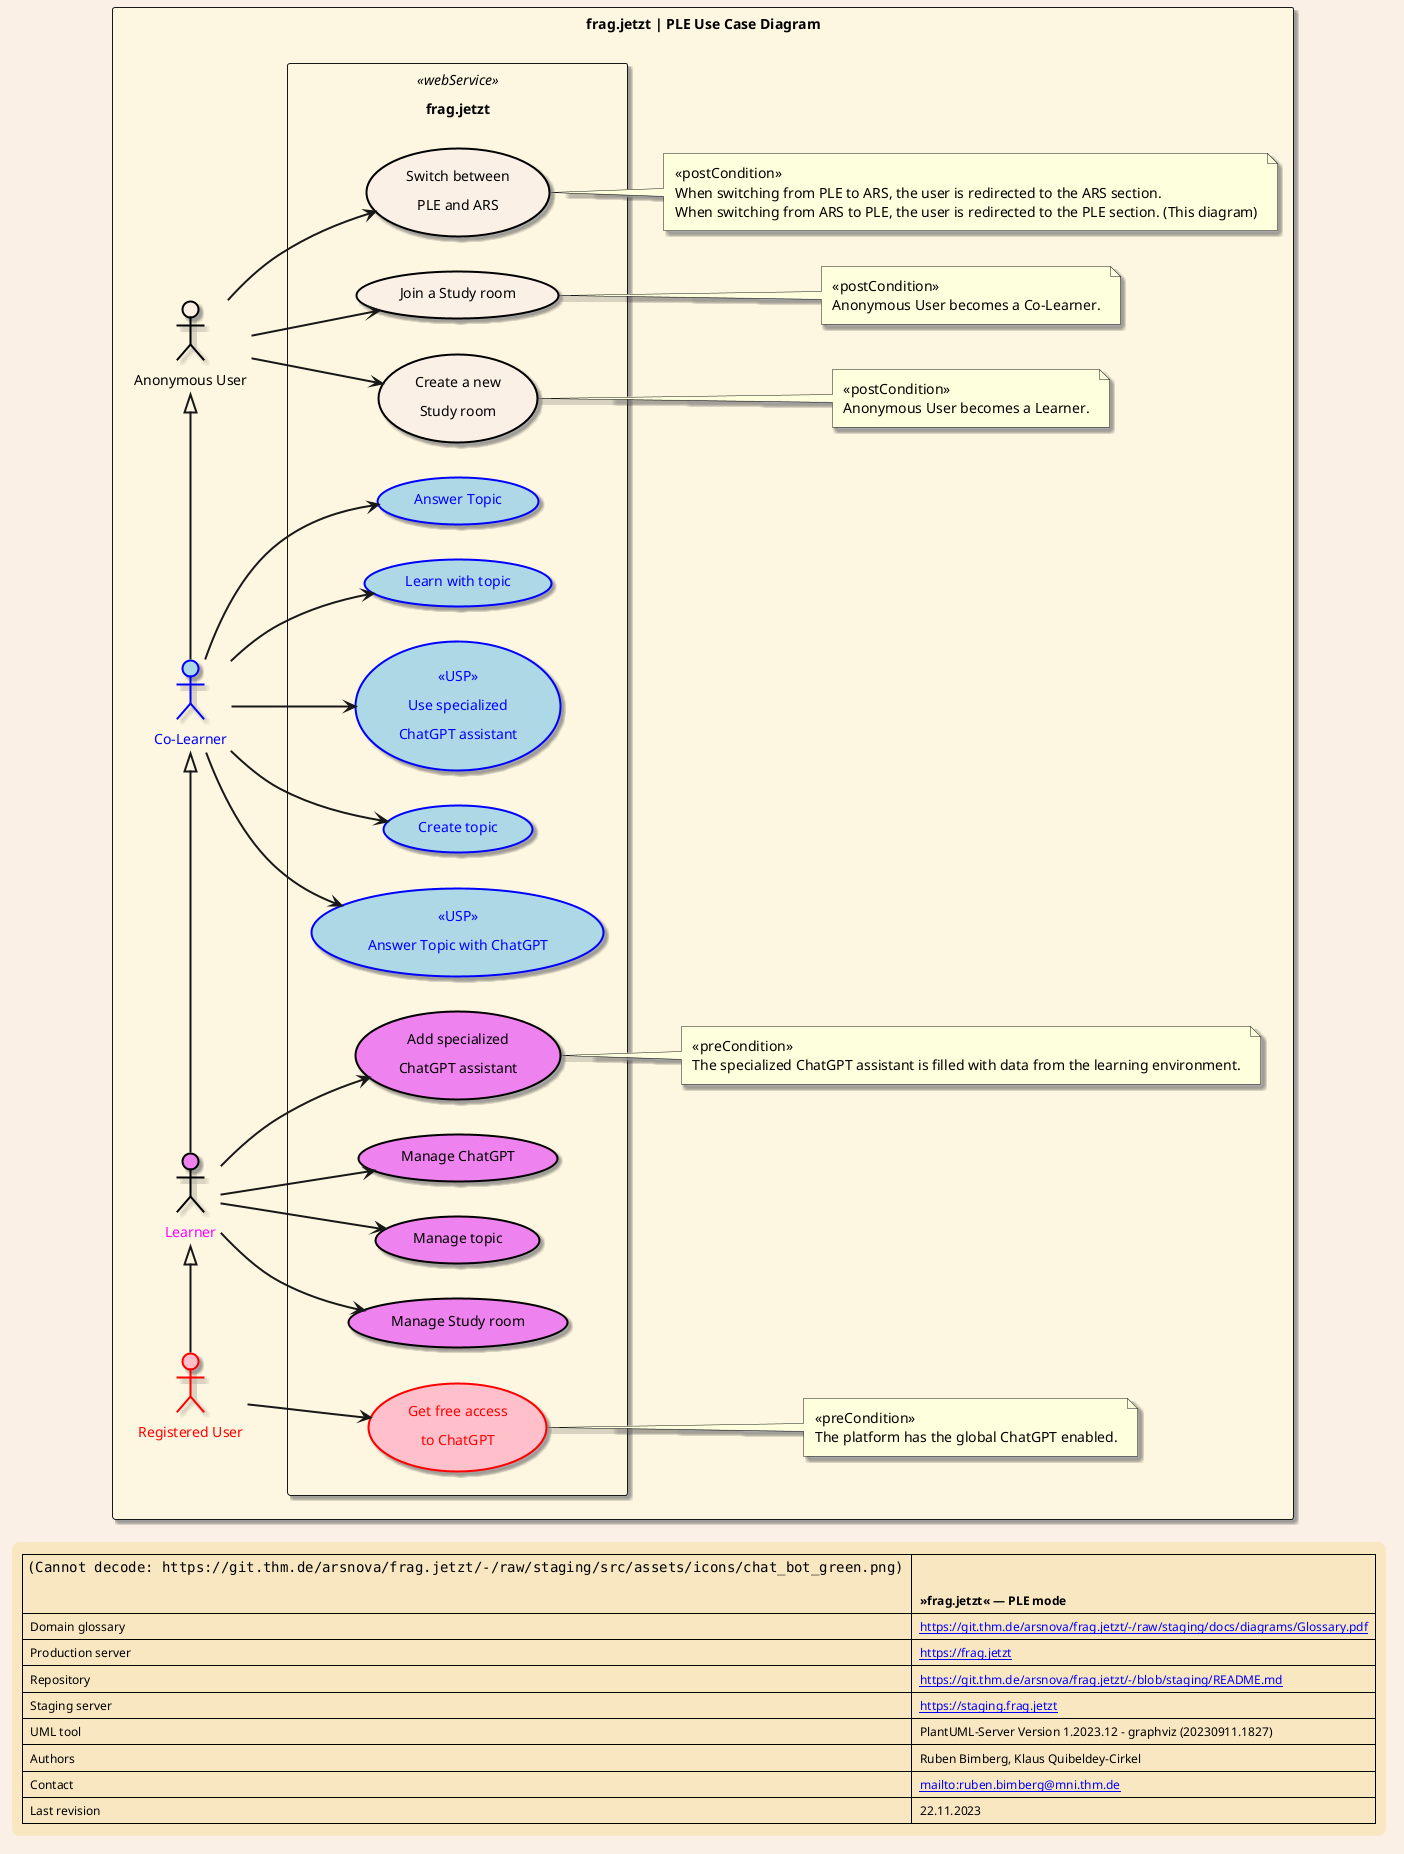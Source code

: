 @startuml Use Cases
scale 1.0

skinparam backgroundColor Linen
skinparam LegendBackgroundColor Strategy
skinparam LegendBorderThickness 0
skinparam LegendFontSize 12
skinparam Padding 5
skinparam defaultFontSize 14
skinparam ArrowThickness 2
skinparam shadowing true

!$stringList = ""

!procedure $append($value)
  !if %strlen($stringList) > 0
    !$stringList = $stringList + "\n" + $value
  !else
    !$stringList = $value
  !endif
!endprocedure

!procedure $print()
  !$i = %strpos($stringList, "\n")
  !while $i > 0
    !$arg = %substr($stringList, 0, $i)
    $arg
    !$stringList = %substr($stringList, $i + 2)
    !$i = %strpos($stringList, "\n")
  !endwhile
  !if %strlen($stringList) > 0
  $stringList
  !endif
!endprocedure

!procedure $RUUseCase($id, $data)
  ($data) as ($id) #pink;line:red;line.bold;text:red
  $append(RU + "-->" + $id)
!endprocedure

!procedure $AUUseCase($id, $data)
  ($data) as ($id) #linen;line:black;line.bold;text:black
  $append(AU + "-->" + $id)
!endprocedure

!procedure $LLUseCase($id, $data)
  ($data) as ($id) #violet;line:black;line.bold;text:black
  $append(LL + "-->" + $id)
!endprocedure

!procedure $CLUseCase($id, $data)
  ($data) as ($id) #lightblue;line:blue;line.bold;text:blue
  $append(CL + "-->" + $id)
!endprocedure


skinparam rectangle {
  BackgroundColor #fdf6e0
}

skinparam usecase {
  BorderThickness 2
  ArrowThickness 2
}

rectangle "frag.jetzt | PLE Use Case Diagram" {

  left to right direction

  actor "Anonymous User" as AU #linen;line:black;line.bold;text:black
  actor "Registered User" as RU #pink;line:red;line.bold;text:red
  actor "Learner" as LL #violet;line:black;line.bold;text:magenta
  actor "Co-Learner" as CL #lightblue;line:blue;line.bold;text:blue

  RU -|> LL
  CL -|> AU
  LL -|> CL

  rectangle "frag.jetzt" <<webService>> {
    together {
      $AUUseCase(UC1, "Switch between\nPLE and ARS")
      $AUUseCase(UC2, "Create a new\nStudy room")
      $AUUseCase(UC3, "Join a Study room")
    }

    together {
      $RUUseCase(UC4, "Get free access\nto ChatGPT")
    }

    together {
      $CLUseCase(UC5, "Create topic")
      $CLUseCase(UC6, "«USP»\nAnswer Topic with ChatGPT")
      $CLUseCase(UC7, "Answer Topic")
      $CLUseCase(UC8, "Learn with topic")
      $CLUseCase(UC9, "«USP»\nUse specialized\nChatGPT assistant")
    }

    together {
      $LLUseCase(UC10, "Manage ChatGPT")
      $LLUseCase(UC11, "Manage topic")
      $LLUseCase(UC12, "Manage Study room")
      $LLUseCase(UC13, "Add specialized\nChatGPT assistant")
    }
  }


  note right of (UC1)
    «postCondition»
    When switching from PLE to ARS, the user is redirected to the ARS section.
    When switching from ARS to PLE, the user is redirected to the PLE section. (This diagram)
  end note

  note right of (UC2)
    «postCondition»
    Anonymous User becomes a Learner.
  end note

  note right of (UC3)
    «postCondition»
    Anonymous User becomes a Co-Learner.
  end note

  note right of (UC4)
    «preCondition»
    The platform has the global ChatGPT enabled.
  end note

  note right of (UC13)
    «preCondition»
    The specialized ChatGPT assistant is filled with data from the learning environment.
  end note

  $print()

}

legend right
|<img:https://git.thm.de/arsnova/frag.jetzt/-/raw/staging/src/assets/icons/chat_bot_green.png{scale=0.4}> |= \n\n »frag.jetzt« — PLE mode|
| Domain glossary | [[https://git.thm.de/arsnova/frag.jetzt/-/raw/staging/docs/diagrams/Glossary.pdf]] |
| Production server | [[https://frag.jetzt]] |
| Repository | [[https://git.thm.de/arsnova/frag.jetzt/-/blob/staging/README.md]] |
| Staging server | [[https://staging.frag.jetzt]] |
| UML tool| PlantUML-Server Version 1.2023.12 - graphviz (20230911.1827)|
| Authors| Ruben Bimberg, Klaus Quibeldey-Cirkel|
| Contact| [[mailto:ruben.bimberg@mni.thm.de]] |
| Last revision| 22.11.2023 |
end legend
@enduml
